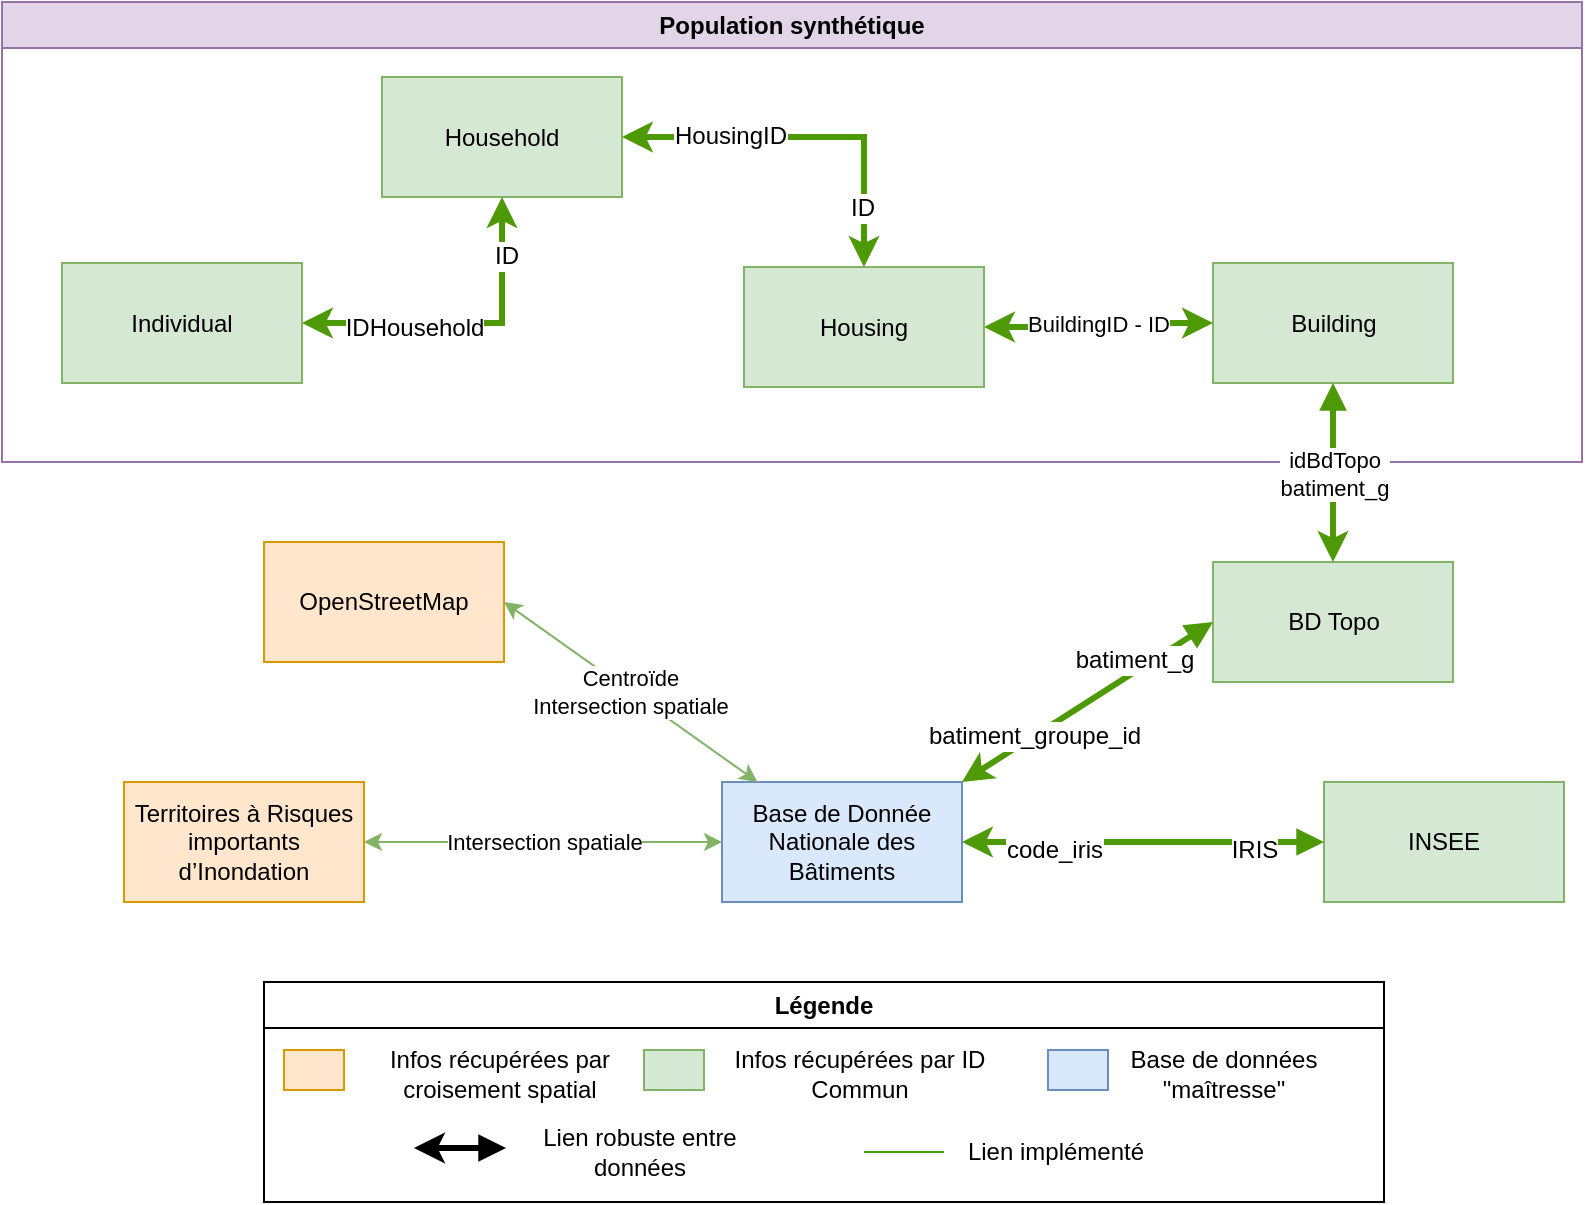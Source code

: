 <mxfile version="21.2.1" type="github">
  <diagram name="Page-1" id="RKlKr9zLwDHz_0O1cyM0">
    <mxGraphModel dx="843" dy="739" grid="1" gridSize="10" guides="1" tooltips="1" connect="1" arrows="1" fold="1" page="1" pageScale="1" pageWidth="827" pageHeight="1169" math="0" shadow="0">
      <root>
        <mxCell id="0" />
        <mxCell id="1" parent="0" />
        <mxCell id="FjnJGpuL3dfxn8dWNNj--1" value="Base de Donnée Nationale des Bâtiments" style="rounded=0;whiteSpace=wrap;html=1;fillColor=#dae8fc;strokeColor=#6c8ebf;" parent="1" vertex="1">
          <mxGeometry x="379" y="410" width="120" height="60" as="geometry" />
        </mxCell>
        <mxCell id="FjnJGpuL3dfxn8dWNNj--2" value="&lt;div&gt;BD Topo&lt;/div&gt;" style="rounded=0;whiteSpace=wrap;html=1;fillColor=#d5e8d4;strokeColor=#82b366;" parent="1" vertex="1">
          <mxGeometry x="624.5" y="300" width="120" height="60" as="geometry" />
        </mxCell>
        <mxCell id="FjnJGpuL3dfxn8dWNNj--4" value="OpenStreetMap" style="rounded=0;whiteSpace=wrap;html=1;fillColor=#ffe6cc;strokeColor=#d79b00;" parent="1" vertex="1">
          <mxGeometry x="150" y="290" width="120" height="60" as="geometry" />
        </mxCell>
        <mxCell id="FjnJGpuL3dfxn8dWNNj--5" value="INSEE" style="rounded=0;whiteSpace=wrap;html=1;fillColor=#d5e8d4;strokeColor=#82b366;" parent="1" vertex="1">
          <mxGeometry x="680" y="410" width="120" height="60" as="geometry" />
        </mxCell>
        <mxCell id="FjnJGpuL3dfxn8dWNNj--6" value="Territoires à Risques importants d’Inondation" style="rounded=0;whiteSpace=wrap;html=1;fillColor=#ffe6cc;strokeColor=#d79b00;" parent="1" vertex="1">
          <mxGeometry x="80" y="410" width="120" height="60" as="geometry" />
        </mxCell>
        <mxCell id="FjnJGpuL3dfxn8dWNNj--10" value="" style="endArrow=classic;html=1;rounded=0;entryX=1;entryY=0;entryDx=0;entryDy=0;exitX=0;exitY=0.5;exitDx=0;exitDy=0;strokeColor=#4e9a06;strokeWidth=3;endFill=1;startArrow=block;" parent="1" source="FjnJGpuL3dfxn8dWNNj--2" target="FjnJGpuL3dfxn8dWNNj--1" edge="1">
          <mxGeometry x="-0.021" y="13" width="50" height="50" relative="1" as="geometry">
            <mxPoint x="529" y="480" as="sourcePoint" />
            <mxPoint x="579" y="430" as="targetPoint" />
            <mxPoint as="offset" />
          </mxGeometry>
        </mxCell>
        <mxCell id="FjnJGpuL3dfxn8dWNNj--11" value="Intersection spatiale" style="endArrow=classic;html=1;rounded=0;exitX=1;exitY=0.5;exitDx=0;exitDy=0;entryX=0;entryY=0.5;entryDx=0;entryDy=0;strokeColor=#82b366;endFill=1;startArrow=classic;startFill=1;fillColor=#d5e8d4;" parent="1" source="FjnJGpuL3dfxn8dWNNj--6" target="FjnJGpuL3dfxn8dWNNj--1" edge="1">
          <mxGeometry width="50" height="50" relative="1" as="geometry">
            <mxPoint x="529" y="480" as="sourcePoint" />
            <mxPoint x="579" y="430" as="targetPoint" />
          </mxGeometry>
        </mxCell>
        <mxCell id="FjnJGpuL3dfxn8dWNNj--12" value="&lt;div&gt;Centroïde&lt;/div&gt;&lt;div&gt;Intersection spatiale&lt;br&gt;&lt;/div&gt;" style="endArrow=classic;html=1;rounded=0;exitX=1;exitY=0.5;exitDx=0;exitDy=0;strokeColor=#82b366;endFill=1;startArrow=classic;startFill=1;fillColor=#d5e8d4;" parent="1" source="FjnJGpuL3dfxn8dWNNj--4" target="FjnJGpuL3dfxn8dWNNj--1" edge="1">
          <mxGeometry width="50" height="50" relative="1" as="geometry">
            <mxPoint x="529" y="480" as="sourcePoint" />
            <mxPoint x="579" y="430" as="targetPoint" />
          </mxGeometry>
        </mxCell>
        <mxCell id="FjnJGpuL3dfxn8dWNNj--13" value="" style="endArrow=classic;html=1;rounded=0;exitX=0;exitY=0.5;exitDx=0;exitDy=0;strokeColor=#4e9a06;strokeWidth=3;endFill=1;startArrow=block;entryX=1;entryY=0.5;entryDx=0;entryDy=0;" parent="1" source="FjnJGpuL3dfxn8dWNNj--5" target="FjnJGpuL3dfxn8dWNNj--1" edge="1">
          <mxGeometry width="50" height="50" relative="1" as="geometry">
            <mxPoint x="529" y="480" as="sourcePoint" />
            <mxPoint x="500" y="460" as="targetPoint" />
          </mxGeometry>
        </mxCell>
        <mxCell id="FjnJGpuL3dfxn8dWNNj--15" value="Population synthétique" style="swimlane;whiteSpace=wrap;html=1;fillColor=#e1d5e7;strokeColor=#9673a6;" parent="1" vertex="1">
          <mxGeometry x="19" y="20" width="790" height="230" as="geometry">
            <mxRectangle x="10" y="90" width="170" height="30" as="alternateBounds" />
          </mxGeometry>
        </mxCell>
        <mxCell id="FjnJGpuL3dfxn8dWNNj--16" value="Building" style="rounded=0;whiteSpace=wrap;html=1;fillColor=#d5e8d4;strokeColor=#82b366;" parent="FjnJGpuL3dfxn8dWNNj--15" vertex="1">
          <mxGeometry x="605.5" y="130.5" width="120" height="60" as="geometry" />
        </mxCell>
        <mxCell id="FjnJGpuL3dfxn8dWNNj--25" value="BuildingID - ID" style="edgeStyle=orthogonalEdgeStyle;rounded=0;orthogonalLoop=1;jettySize=auto;html=1;exitX=1;exitY=0.5;exitDx=0;exitDy=0;entryX=0;entryY=0.5;entryDx=0;entryDy=0;strokeColor=#4E9A06;endArrow=classic;endFill=1;startArrow=classic;startFill=1;strokeWidth=3;" parent="FjnJGpuL3dfxn8dWNNj--15" source="FjnJGpuL3dfxn8dWNNj--17" target="FjnJGpuL3dfxn8dWNNj--16" edge="1">
          <mxGeometry relative="1" as="geometry" />
        </mxCell>
        <mxCell id="FjnJGpuL3dfxn8dWNNj--17" value="Housing" style="rounded=0;whiteSpace=wrap;html=1;fillColor=#d5e8d4;strokeColor=#82b366;" parent="FjnJGpuL3dfxn8dWNNj--15" vertex="1">
          <mxGeometry x="371" y="132.5" width="120" height="60" as="geometry" />
        </mxCell>
        <mxCell id="FjnJGpuL3dfxn8dWNNj--27" value="" style="edgeStyle=orthogonalEdgeStyle;rounded=0;orthogonalLoop=1;jettySize=auto;html=1;exitX=1;exitY=0.5;exitDx=0;exitDy=0;entryX=0.5;entryY=0;entryDx=0;entryDy=0;strokeColor=#4e9a06;endArrow=classic;endFill=1;startArrow=classic;startFill=1;strokeWidth=3;" parent="FjnJGpuL3dfxn8dWNNj--15" source="FjnJGpuL3dfxn8dWNNj--18" target="FjnJGpuL3dfxn8dWNNj--17" edge="1">
          <mxGeometry x="0.263" y="-10" relative="1" as="geometry">
            <mxPoint as="offset" />
          </mxGeometry>
        </mxCell>
        <mxCell id="FjnJGpuL3dfxn8dWNNj--18" value="Household" style="rounded=0;whiteSpace=wrap;html=1;fillColor=#d5e8d4;strokeColor=#82b366;" parent="FjnJGpuL3dfxn8dWNNj--15" vertex="1">
          <mxGeometry x="190" y="37.5" width="120" height="60" as="geometry" />
        </mxCell>
        <mxCell id="FjnJGpuL3dfxn8dWNNj--28" value="" style="edgeStyle=orthogonalEdgeStyle;rounded=0;orthogonalLoop=1;jettySize=auto;html=1;exitX=1;exitY=0.5;exitDx=0;exitDy=0;entryX=0.5;entryY=1;entryDx=0;entryDy=0;strokeColor=#4E9A06;endArrow=classic;endFill=1;startArrow=classic;startFill=1;strokeWidth=3;" parent="FjnJGpuL3dfxn8dWNNj--15" source="FjnJGpuL3dfxn8dWNNj--19" target="FjnJGpuL3dfxn8dWNNj--18" edge="1">
          <mxGeometry x="0.222" y="10" relative="1" as="geometry">
            <mxPoint as="offset" />
          </mxGeometry>
        </mxCell>
        <mxCell id="FjnJGpuL3dfxn8dWNNj--19" value="Individual" style="rounded=0;whiteSpace=wrap;html=1;fillColor=#d5e8d4;strokeColor=#82b366;" parent="FjnJGpuL3dfxn8dWNNj--15" vertex="1">
          <mxGeometry x="30" y="130.5" width="120" height="60" as="geometry" />
        </mxCell>
        <mxCell id="VWtHllQ4j4jmdK-bnzK4-2" value="&lt;div&gt;IDHousehold&lt;/div&gt;" style="text;html=1;align=center;verticalAlign=middle;resizable=0;points=[];autosize=1;strokeColor=none;fillColor=none;labelBackgroundColor=default;" vertex="1" parent="FjnJGpuL3dfxn8dWNNj--15">
          <mxGeometry x="161" y="147.5" width="90" height="30" as="geometry" />
        </mxCell>
        <mxCell id="VWtHllQ4j4jmdK-bnzK4-4" value="HousingID" style="text;html=1;align=center;verticalAlign=middle;resizable=0;points=[];autosize=1;strokeColor=none;fillColor=none;labelBackgroundColor=default;" vertex="1" parent="FjnJGpuL3dfxn8dWNNj--15">
          <mxGeometry x="324" y="51.5" width="80" height="30" as="geometry" />
        </mxCell>
        <mxCell id="VWtHllQ4j4jmdK-bnzK4-5" value="ID" style="text;html=1;align=center;verticalAlign=middle;resizable=0;points=[];autosize=1;strokeColor=none;fillColor=none;labelBackgroundColor=default;" vertex="1" parent="FjnJGpuL3dfxn8dWNNj--15">
          <mxGeometry x="410" y="87.5" width="40" height="30" as="geometry" />
        </mxCell>
        <mxCell id="FjnJGpuL3dfxn8dWNNj--29" value="&lt;div&gt;idBdTopo &lt;br&gt;&lt;/div&gt;&lt;div&gt;batiment_g&lt;/div&gt;" style="edgeStyle=orthogonalEdgeStyle;rounded=0;orthogonalLoop=1;jettySize=auto;html=1;exitX=0.5;exitY=1;exitDx=0;exitDy=0;entryX=0.5;entryY=0;entryDx=0;entryDy=0;strokeColor=#4e9a06;strokeWidth=3;endArrow=classic;endFill=1;startArrow=block;" parent="1" source="FjnJGpuL3dfxn8dWNNj--16" target="FjnJGpuL3dfxn8dWNNj--2" edge="1">
          <mxGeometry relative="1" as="geometry" />
        </mxCell>
        <mxCell id="CL4YX4rr0jCitZG3_2ce-1" value="Légende" style="swimlane;whiteSpace=wrap;html=1;" parent="1" vertex="1">
          <mxGeometry x="150" y="510" width="560" height="110" as="geometry">
            <mxRectangle x="80" y="570" width="90" height="30" as="alternateBounds" />
          </mxGeometry>
        </mxCell>
        <mxCell id="CL4YX4rr0jCitZG3_2ce-2" value="" style="rounded=0;whiteSpace=wrap;html=1;fillColor=#ffe6cc;strokeColor=#d79b00;" parent="CL4YX4rr0jCitZG3_2ce-1" vertex="1">
          <mxGeometry x="10" y="34" width="30" height="20" as="geometry" />
        </mxCell>
        <mxCell id="CL4YX4rr0jCitZG3_2ce-3" value="Infos récupérées par croisement spatial" style="text;html=1;strokeColor=none;fillColor=none;align=center;verticalAlign=middle;whiteSpace=wrap;rounded=0;" parent="CL4YX4rr0jCitZG3_2ce-1" vertex="1">
          <mxGeometry x="48" y="31" width="140" height="30" as="geometry" />
        </mxCell>
        <mxCell id="CL4YX4rr0jCitZG3_2ce-4" value="" style="rounded=0;whiteSpace=wrap;html=1;fillColor=#d5e8d4;strokeColor=#82b366;" parent="CL4YX4rr0jCitZG3_2ce-1" vertex="1">
          <mxGeometry x="190" y="34" width="30" height="20" as="geometry" />
        </mxCell>
        <mxCell id="CL4YX4rr0jCitZG3_2ce-5" value="Infos récupérées par ID Commun" style="text;html=1;strokeColor=none;fillColor=none;align=center;verticalAlign=middle;whiteSpace=wrap;rounded=0;" parent="CL4YX4rr0jCitZG3_2ce-1" vertex="1">
          <mxGeometry x="228" y="31" width="140" height="30" as="geometry" />
        </mxCell>
        <mxCell id="CL4YX4rr0jCitZG3_2ce-8" value="" style="endArrow=classic;html=1;rounded=0;entryX=1;entryY=0;entryDx=0;entryDy=0;strokeColor=#000000;strokeWidth=3;endFill=1;startArrow=block;" parent="CL4YX4rr0jCitZG3_2ce-1" edge="1">
          <mxGeometry width="50" height="50" relative="1" as="geometry">
            <mxPoint x="121" y="83" as="sourcePoint" />
            <mxPoint x="75" y="83" as="targetPoint" />
          </mxGeometry>
        </mxCell>
        <mxCell id="CL4YX4rr0jCitZG3_2ce-9" value="Lien robuste entre données" style="text;html=1;strokeColor=none;fillColor=none;align=center;verticalAlign=middle;whiteSpace=wrap;rounded=0;" parent="CL4YX4rr0jCitZG3_2ce-1" vertex="1">
          <mxGeometry x="118" y="70" width="140" height="30" as="geometry" />
        </mxCell>
        <mxCell id="CL4YX4rr0jCitZG3_2ce-12" value="" style="endArrow=none;startArrow=none;html=1;rounded=0;strokeColor=#4e9a06;endFill=0;startFill=0;" parent="CL4YX4rr0jCitZG3_2ce-1" edge="1">
          <mxGeometry width="50" height="50" relative="1" as="geometry">
            <mxPoint x="300" y="85" as="sourcePoint" />
            <mxPoint x="340" y="85" as="targetPoint" />
          </mxGeometry>
        </mxCell>
        <mxCell id="CL4YX4rr0jCitZG3_2ce-13" value="Lien implémenté" style="text;html=1;strokeColor=none;fillColor=none;align=center;verticalAlign=middle;whiteSpace=wrap;rounded=0;" parent="CL4YX4rr0jCitZG3_2ce-1" vertex="1">
          <mxGeometry x="326" y="70" width="140" height="30" as="geometry" />
        </mxCell>
        <mxCell id="CL4YX4rr0jCitZG3_2ce-14" value="" style="rounded=0;whiteSpace=wrap;html=1;fillColor=#dae8fc;strokeColor=#6c8ebf;" parent="CL4YX4rr0jCitZG3_2ce-1" vertex="1">
          <mxGeometry x="392" y="34" width="30" height="20" as="geometry" />
        </mxCell>
        <mxCell id="CL4YX4rr0jCitZG3_2ce-15" value="Base de données &quot;maîtresse&quot;" style="text;html=1;strokeColor=none;fillColor=none;align=center;verticalAlign=middle;whiteSpace=wrap;rounded=0;" parent="CL4YX4rr0jCitZG3_2ce-1" vertex="1">
          <mxGeometry x="410" y="31" width="140" height="30" as="geometry" />
        </mxCell>
        <mxCell id="VWtHllQ4j4jmdK-bnzK4-3" value="ID" style="text;html=1;align=center;verticalAlign=middle;resizable=0;points=[];autosize=1;strokeColor=none;fillColor=none;labelBackgroundColor=default;" vertex="1" parent="1">
          <mxGeometry x="251" y="131.5" width="40" height="30" as="geometry" />
        </mxCell>
        <mxCell id="VWtHllQ4j4jmdK-bnzK4-6" value="&lt;div&gt;batiment_g&lt;/div&gt;" style="text;html=1;align=center;verticalAlign=middle;resizable=0;points=[];autosize=1;strokeColor=none;fillColor=none;labelBackgroundColor=default;" vertex="1" parent="1">
          <mxGeometry x="544.5" y="334" width="80" height="30" as="geometry" />
        </mxCell>
        <mxCell id="VWtHllQ4j4jmdK-bnzK4-7" value="&lt;div&gt;batiment_groupe_id&lt;br&gt;&lt;/div&gt;" style="text;html=1;align=center;verticalAlign=middle;resizable=0;points=[];autosize=1;strokeColor=none;fillColor=none;labelBackgroundColor=#FFFFFF;" vertex="1" parent="1">
          <mxGeometry x="470" y="372" width="130" height="30" as="geometry" />
        </mxCell>
        <mxCell id="VWtHllQ4j4jmdK-bnzK4-8" value="&lt;div&gt;code_iris &lt;br&gt;&lt;/div&gt;" style="text;html=1;align=center;verticalAlign=middle;resizable=0;points=[];autosize=1;strokeColor=none;fillColor=none;labelBackgroundColor=#FFFFFF;" vertex="1" parent="1">
          <mxGeometry x="510" y="429" width="70" height="30" as="geometry" />
        </mxCell>
        <mxCell id="VWtHllQ4j4jmdK-bnzK4-9" value="IRIS" style="text;html=1;align=center;verticalAlign=middle;resizable=0;points=[];autosize=1;strokeColor=none;fillColor=none;labelBackgroundColor=#FFFFFF;" vertex="1" parent="1">
          <mxGeometry x="620" y="429" width="50" height="30" as="geometry" />
        </mxCell>
      </root>
    </mxGraphModel>
  </diagram>
</mxfile>

